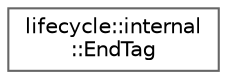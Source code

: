 digraph "Graphical Class Hierarchy"
{
 // LATEX_PDF_SIZE
  bgcolor="transparent";
  edge [fontname=Helvetica,fontsize=10,labelfontname=Helvetica,labelfontsize=10];
  node [fontname=Helvetica,fontsize=10,shape=box,height=0.2,width=0.4];
  rankdir="LR";
  Node0 [id="Node000000",label="lifecycle::internal\l::EndTag",height=0.2,width=0.4,color="grey40", fillcolor="white", style="filled",URL="$da/d6d/structlifecycle_1_1internal_1_1EndTag.html",tooltip=" "];
}
